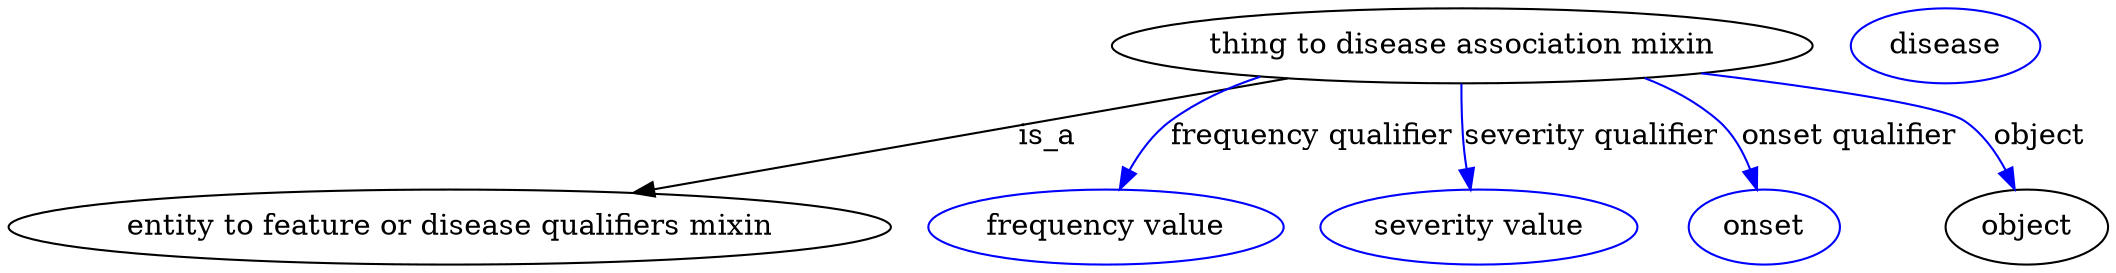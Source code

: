 digraph {
	graph [bb="0,0,802.63,123"];
	node [label="\N"];
	"thing to disease association mixin"	 [height=0.5,
		label="thing to disease association mixin",
		pos="552.14,105",
		width=3.6288];
	"entity to feature or disease qualifiers mixin"	 [height=0.5,
		pos="163.14,18",
		width=4.5315];
	"thing to disease association mixin" -> "entity to feature or disease qualifiers mixin"	 [label=is_a,
		lp="392.14,61.5",
		pos="e,235.38,34.158 483.49,89.646 416.93,74.761 315.92,52.17 245.16,36.345"];
	"frequency qualifier"	 [color=blue,
		height=0.5,
		label="frequency value",
		pos="412.14,18",
		width=1.8776];
	"thing to disease association mixin" -> "frequency qualifier"	 [color=blue,
		label="frequency qualifier",
		lp="497.14,61.5",
		pos="e,420.12,36.294 483.6,89.569 469.99,84.477 456.43,77.778 445.14,69 436.98,62.661 430.23,53.705 425.01,45.063",
		style=solid];
	"severity qualifier"	 [color=blue,
		height=0.5,
		label="severity value",
		pos="557.14,18",
		width=1.661];
	"thing to disease association mixin" -> "severity qualifier"	 [color=blue,
		label="severity qualifier",
		lp="599.64,61.5",
		pos="e,554.78,36.286 552.09,86.57 552.17,76.869 552.43,64.781 553.14,54 553.29,51.564 553.5,49.04 553.73,46.509",
		style=solid];
	"onset qualifier"	 [color=blue,
		height=0.5,
		label=onset,
		pos="668.14,18",
		width=0.81243];
	"thing to disease association mixin" -> "onset qualifier"	 [color=blue,
		label="onset qualifier",
		lp="696.64,61.5",
		pos="e,664.12,36.103 614.91,89.014 626.28,83.997 637.31,77.468 646.14,69 652.74,62.667 657.47,54.023 660.81,45.651",
		style=solid];
	object	 [height=0.5,
		pos="770.14,18",
		width=0.9027];
	"thing to disease association mixin" -> object	 [color=blue,
		label=object,
		lp="770.14,61.5",
		pos="e,764.07,35.806 652.02,93.386 688.89,87.549 725.3,79.461 740.14,69 748.61,63.025 755.07,53.833 759.78,44.89",
		style=solid];
	"thing to disease association mixin_object"	 [color=blue,
		height=0.5,
		label=disease,
		pos="737.14,105",
		width=1.011];
}
